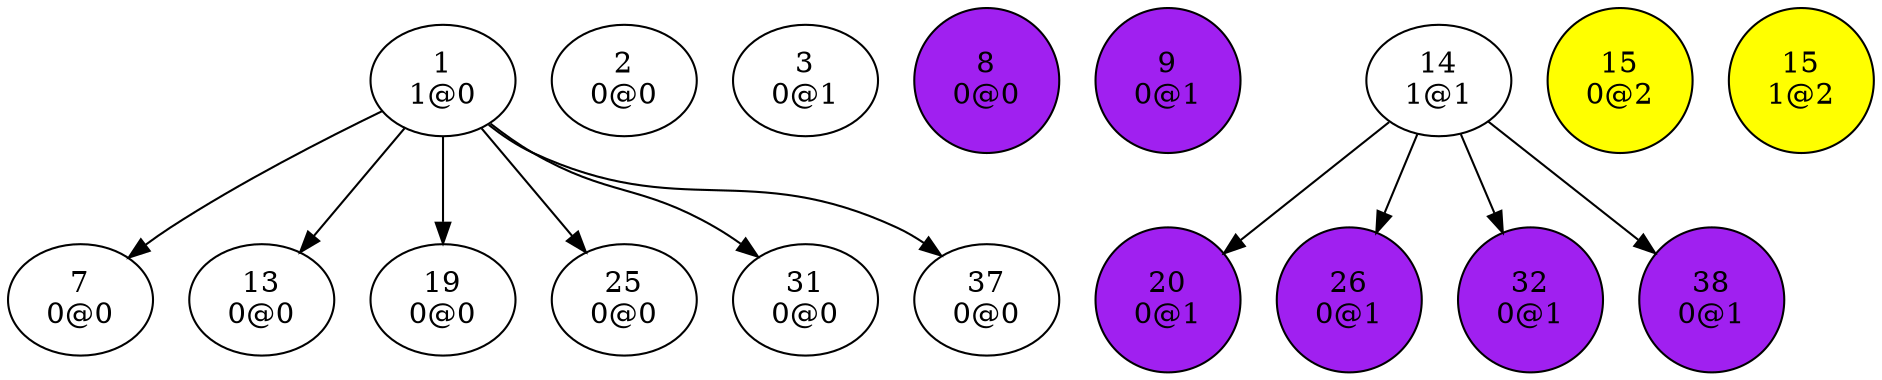 digraph {
"1
1@0"->"7
0@0";
"1
1@0"->"13
0@0";
"1
1@0"->"19
0@0";
"1
1@0"->"25
0@0";
"1
1@0"->"31
0@0";
"1
1@0"->"37
0@0";
"2
0@0";
"3
0@1";
"7
0@0";
"8
0@0";
"9
0@1";
"13
0@0";
"14
1@1"->"20
0@1";
"14
1@1"->"26
0@1";
"14
1@1"->"32
0@1";
"14
1@1"->"38
0@1";
"15
0@2";
"15
1@2";
"19
0@0";
"20
0@1";
"25
0@0";
"26
0@1";
"31
0@0";
"32
0@1";
"37
0@0";
"38
0@1";
"8
0@0"[shape=circle, style=filled, fillcolor=purple];
"9
0@1"[shape=circle, style=filled, fillcolor=purple];
"15
0@2"[shape=circle, style=filled, fillcolor=yellow];
"15
1@2"[shape=circle, style=filled, fillcolor=yellow];
"20
0@1"[shape=circle, style=filled, fillcolor=purple];
"26
0@1"[shape=circle, style=filled, fillcolor=purple];
"32
0@1"[shape=circle, style=filled, fillcolor=purple];
"38
0@1"[shape=circle, style=filled, fillcolor=purple];
}
